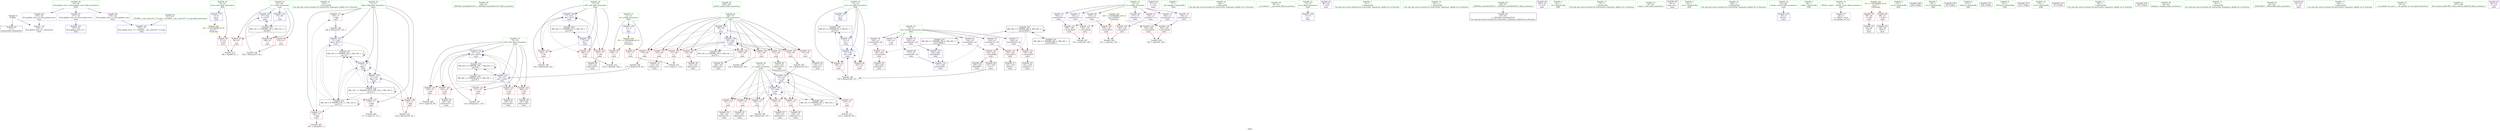 digraph "SVFG" {
	label="SVFG";

	Node0x5617baf47310 [shape=record,color=grey,label="{NodeID: 0\nNullPtr}"];
	Node0x5617baf47310 -> Node0x5617baf62a70[style=solid];
	Node0x5617baf47310 -> Node0x5617baf69d30[style=solid];
	Node0x5617baf62ee0 [shape=record,color=red,label="{NodeID: 97\n96\<--67\n\<--t\nmain\n}"];
	Node0x5617baf62ee0 -> Node0x5617baf6eec0[style=solid];
	Node0x5617baf47540 [shape=record,color=green,label="{NodeID: 14\n105\<--1\n\<--dummyObj\nCan only get source location for instruction, argument, global var or function.}"];
	Node0x5617baf66710 [shape=record,color=grey,label="{NodeID: 194\n254 = Binary(253, 94, )\n}"];
	Node0x5617baf66710 -> Node0x5617baf6ac00[style=solid];
	Node0x5617baf63a40 [shape=record,color=red,label="{NodeID: 111\n197\<--71\n\<--flag\nmain\n}"];
	Node0x5617baf63a40 -> Node0x5617baf66a10[style=solid];
	Node0x5617baf471b0 [shape=record,color=green,label="{NodeID: 28\n44\<--45\n_ZNSt8ios_base4InitC1Ev\<--_ZNSt8ios_base4InitC1Ev_field_insensitive\n}"];
	Node0x5617baf6ea40 [shape=record,color=grey,label="{NodeID: 208\n179 = cmp(178, 94, )\n}"];
	Node0x5617baf68d70 [shape=record,color=red,label="{NodeID: 125\n232\<--77\n\<--i63\nmain\n}"];
	Node0x5617baf68d70 -> Node0x5617baf64b30[style=solid];
	Node0x5617baf62870 [shape=record,color=green,label="{NodeID: 42\n250\<--251\nprintf\<--printf_field_insensitive\n}"];
	Node0x5617baf69930 [shape=record,color=blue,label="{NodeID: 139\n15\<--9\nres\<--\nGlob }"];
	Node0x5617baf69930 -> Node0x5617baf7bc70[style=dashed];
	Node0x5617baf644b0 [shape=record,color=black,label="{NodeID: 56\n154\<--153\nidxprom23\<--\nmain\n}"];
	Node0x5617baf7c670 [shape=record,color=black,label="{NodeID: 236\nMR_14V_2 = PHI(MR_14V_4, MR_14V_1, )\npts\{70 \}\n}"];
	Node0x5617baf7c670 -> Node0x5617baf69fd0[style=dashed];
	Node0x5617baf6a580 [shape=record,color=blue,label="{NodeID: 153\n202\<--204\narrayidx49\<--\nmain\n}"];
	Node0x5617baf6a580 -> Node0x5617baf6a720[style=dashed];
	Node0x5617baf6a580 -> Node0x5617baf76270[style=dashed];
	Node0x5617baf65010 [shape=record,color=purple,label="{NodeID: 70\n139\<--13\narrayidx17\<--a\nmain\n}"];
	Node0x5617baf65010 -> Node0x5617baf690b0[style=solid];
	Node0x5617baf65b70 [shape=record,color=purple,label="{NodeID: 84\n87\<--27\n\<--.str.2\nmain\n}"];
	Node0x5617baf44e40 [shape=record,color=green,label="{NodeID: 1\n7\<--1\n__dso_handle\<--dummyObj\nGlob }"];
	Node0x5617baf62fb0 [shape=record,color=red,label="{NodeID: 98\n246\<--67\n\<--t\nmain\n}"];
	Node0x5617baf47610 [shape=record,color=green,label="{NodeID: 15\n106\<--1\n\<--dummyObj\nCan only get source location for instruction, argument, global var or function.}"];
	Node0x5617baf66890 [shape=record,color=grey,label="{NodeID: 195\n243 = Binary(242, 94, )\n}"];
	Node0x5617baf66890 -> Node0x5617baf6ab30[style=solid];
	Node0x5617baf63b10 [shape=record,color=red,label="{NodeID: 112\n206\<--71\n\<--flag\nmain\n}"];
	Node0x5617baf63b10 -> Node0x5617baf6e5c0[style=solid];
	Node0x5617baf61d30 [shape=record,color=green,label="{NodeID: 29\n50\<--51\n__cxa_atexit\<--__cxa_atexit_field_insensitive\n}"];
	Node0x5617baf6ebc0 [shape=record,color=grey,label="{NodeID: 209\n141 = cmp(136, 140, )\n}"];
	Node0x5617baf68e40 [shape=record,color=red,label="{NodeID: 126\n242\<--77\n\<--i63\nmain\n}"];
	Node0x5617baf68e40 -> Node0x5617baf66890[style=solid];
	Node0x5617baf62970 [shape=record,color=green,label="{NodeID: 43\n37\<--273\n_GLOBAL__sub_I_Jarvis57_2_0.cpp\<--_GLOBAL__sub_I_Jarvis57_2_0.cpp_field_insensitive\n}"];
	Node0x5617baf62970 -> Node0x5617baf69c30[style=solid];
	Node0x5617baf69a30 [shape=record,color=blue,label="{NodeID: 140\n17\<--9\nk\<--\nGlob }"];
	Node0x5617baf64580 [shape=record,color=black,label="{NodeID: 57\n158\<--157\nidxprom25\<--\nmain\n}"];
	Node0x5617baf7cb70 [shape=record,color=black,label="{NodeID: 237\nMR_16V_2 = PHI(MR_16V_3, MR_16V_1, )\npts\{72 \}\n}"];
	Node0x5617baf7cb70 -> Node0x5617baf6a0a0[style=dashed];
	Node0x5617baf7cb70 -> Node0x5617baf7cb70[style=dashed];
	Node0x5617baf6a650 [shape=record,color=blue,label="{NodeID: 154\n75\<--212\nj32\<--dec55\nmain\n}"];
	Node0x5617baf6a650 -> Node0x5617baf68890[style=dashed];
	Node0x5617baf6a650 -> Node0x5617baf68960[style=dashed];
	Node0x5617baf6a650 -> Node0x5617baf68a30[style=dashed];
	Node0x5617baf6a650 -> Node0x5617baf68b00[style=dashed];
	Node0x5617baf6a650 -> Node0x5617baf68bd0[style=dashed];
	Node0x5617baf6a650 -> Node0x5617baf6a650[style=dashed];
	Node0x5617baf6a650 -> Node0x5617baf77670[style=dashed];
	Node0x5617baf650e0 [shape=record,color=purple,label="{NodeID: 71\n155\<--13\narrayidx24\<--a\nmain\n}"];
	Node0x5617baf650e0 -> Node0x5617baf69250[style=solid];
	Node0x5617baf65c40 [shape=record,color=purple,label="{NodeID: 85\n88\<--29\n\<--.str.3\nmain\n}"];
	Node0x5617baf46080 [shape=record,color=green,label="{NodeID: 2\n9\<--1\n\<--dummyObj\nCan only get source location for instruction, argument, global var or function.}"];
	Node0x5617baf63080 [shape=record,color=red,label="{NodeID: 99\n253\<--67\n\<--t\nmain\n}"];
	Node0x5617baf63080 -> Node0x5617baf66710[style=solid];
	Node0x5617baf476e0 [shape=record,color=green,label="{NodeID: 16\n167\<--1\n\<--dummyObj\nCan only get source location for instruction, argument, global var or function.}"];
	Node0x5617baf66a10 [shape=record,color=grey,label="{NodeID: 196\n198 = Binary(197, 167, )\n}"];
	Node0x5617baf66a10 -> Node0x5617baf6a4b0[style=solid];
	Node0x5617baf63be0 [shape=record,color=red,label="{NodeID: 113\n124\<--73\n\<--j\nmain\n}"];
	Node0x5617baf63be0 -> Node0x5617baf6f1c0[style=solid];
	Node0x5617baf61dc0 [shape=record,color=green,label="{NodeID: 30\n49\<--55\n_ZNSt8ios_base4InitD1Ev\<--_ZNSt8ios_base4InitD1Ev_field_insensitive\n}"];
	Node0x5617baf61dc0 -> Node0x5617baf62c40[style=solid];
	Node0x5617baf6ed40 [shape=record,color=grey,label="{NodeID: 210\n230 = cmp(228, 229, )\n}"];
	Node0x5617baf68f10 [shape=record,color=red,label="{NodeID: 127\n130\<--129\n\<--arrayidx13\nmain\n}"];
	Node0x5617baf68f10 -> Node0x5617baf640a0[style=solid];
	Node0x5617baf62a70 [shape=record,color=black,label="{NodeID: 44\n2\<--3\ndummyVal\<--dummyVal\n}"];
	Node0x5617baf69b30 [shape=record,color=blue,label="{NodeID: 141\n277\<--36\nllvm.global_ctors_0\<--\nGlob }"];
	Node0x5617baf64650 [shape=record,color=black,label="{NodeID: 58\n182\<--181\nidxprom37\<--\nmain\n}"];
	Node0x5617baf7d070 [shape=record,color=black,label="{NodeID: 238\nMR_18V_2 = PHI(MR_18V_3, MR_18V_1, )\npts\{74 \}\n}"];
	Node0x5617baf7d070 -> Node0x5617baf6a170[style=dashed];
	Node0x5617baf7d070 -> Node0x5617baf7d070[style=dashed];
	Node0x5617baf6a720 [shape=record,color=blue,label="{NodeID: 155\n217\<--204\narrayidx58\<--\nmain\n}"];
	Node0x5617baf6a720 -> Node0x5617baf77b70[style=dashed];
	Node0x5617baf651b0 [shape=record,color=purple,label="{NodeID: 72\n159\<--13\narrayidx26\<--a\nmain\n}"];
	Node0x5617baf651b0 -> Node0x5617baf69320[style=solid];
	Node0x5617baf65d10 [shape=record,color=purple,label="{NodeID: 86\n248\<--33\n\<--.str.4\nmain\n}"];
	Node0x5617baf46180 [shape=record,color=green,label="{NodeID: 3\n22\<--1\n.str\<--dummyObj\nGlob }"];
	Node0x5617baf63150 [shape=record,color=red,label="{NodeID: 100\n111\<--69\n\<--i\nmain\n}"];
	Node0x5617baf63150 -> Node0x5617baf6f040[style=solid];
	Node0x5617baf468c0 [shape=record,color=green,label="{NodeID: 17\n172\<--1\n\<--dummyObj\nCan only get source location for instruction, argument, global var or function.}"];
	Node0x5617baf66b90 [shape=record,color=grey,label="{NodeID: 197\n212 = Binary(211, 167, )\n}"];
	Node0x5617baf66b90 -> Node0x5617baf6a650[style=solid];
	Node0x5617baf63cb0 [shape=record,color=red,label="{NodeID: 114\n127\<--73\n\<--j\nmain\n}"];
	Node0x5617baf63cb0 -> Node0x5617baf63fd0[style=solid];
	Node0x5617baf61ec0 [shape=record,color=green,label="{NodeID: 31\n62\<--63\nmain\<--main_field_insensitive\n}"];
	Node0x5617baf6eec0 [shape=record,color=grey,label="{NodeID: 211\n98 = cmp(96, 97, )\n}"];
	Node0x5617baf68fe0 [shape=record,color=red,label="{NodeID: 128\n136\<--135\n\<--arrayidx15\nmain\n}"];
	Node0x5617baf68fe0 -> Node0x5617baf6ebc0[style=solid];
	Node0x5617baf62b70 [shape=record,color=black,label="{NodeID: 45\n64\<--9\nmain_ret\<--\nmain\n}"];
	Node0x5617baf69c30 [shape=record,color=blue,label="{NodeID: 142\n278\<--37\nllvm.global_ctors_1\<--_GLOBAL__sub_I_Jarvis57_2_0.cpp\nGlob }"];
	Node0x5617baf64720 [shape=record,color=black,label="{NodeID: 59\n185\<--184\ntobool39\<--\nmain\n}"];
	Node0x5617baf7d570 [shape=record,color=black,label="{NodeID: 239\nMR_20V_2 = PHI(MR_20V_3, MR_20V_1, )\npts\{76 \}\n}"];
	Node0x5617baf7d570 -> Node0x5617baf77670[style=dashed];
	Node0x5617baf6a7f0 [shape=record,color=blue,label="{NodeID: 156\n69\<--222\ni\<--inc61\nmain\n}"];
	Node0x5617baf6a7f0 -> Node0x5617baf63150[style=dashed];
	Node0x5617baf6a7f0 -> Node0x5617baf63220[style=dashed];
	Node0x5617baf6a7f0 -> Node0x5617baf632f0[style=dashed];
	Node0x5617baf6a7f0 -> Node0x5617baf633c0[style=dashed];
	Node0x5617baf6a7f0 -> Node0x5617baf63490[style=dashed];
	Node0x5617baf6a7f0 -> Node0x5617baf63560[style=dashed];
	Node0x5617baf6a7f0 -> Node0x5617baf63630[style=dashed];
	Node0x5617baf6a7f0 -> Node0x5617baf63700[style=dashed];
	Node0x5617baf6a7f0 -> Node0x5617baf637d0[style=dashed];
	Node0x5617baf6a7f0 -> Node0x5617baf6a7f0[style=dashed];
	Node0x5617baf6a7f0 -> Node0x5617baf7c670[style=dashed];
	Node0x5617baf65280 [shape=record,color=purple,label="{NodeID: 73\n189\<--13\narrayidx42\<--a\nmain\n}"];
	Node0x5617baf65280 -> Node0x5617baf694c0[style=solid];
	Node0x5617baf65de0 [shape=record,color=purple,label="{NodeID: 87\n277\<--35\nllvm.global_ctors_0\<--llvm.global_ctors\nGlob }"];
	Node0x5617baf65de0 -> Node0x5617baf69b30[style=solid];
	Node0x5617baf47fc0 [shape=record,color=green,label="{NodeID: 4\n24\<--1\n.str.1\<--dummyObj\nGlob }"];
	Node0x5617baf63220 [shape=record,color=red,label="{NodeID: 101\n115\<--69\n\<--i\nmain\n}"];
	Node0x5617baf63220 -> Node0x5617baf63f00[style=solid];
	Node0x5617baf46990 [shape=record,color=green,label="{NodeID: 18\n204\<--1\n\<--dummyObj\nCan only get source location for instruction, argument, global var or function.}"];
	Node0x5617baf66d10 [shape=record,color=grey,label="{NodeID: 198\n239 = Binary(238, 237, )\n}"];
	Node0x5617baf66d10 -> Node0x5617baf6aa60[style=solid];
	Node0x5617baf63d80 [shape=record,color=red,label="{NodeID: 115\n137\<--73\n\<--j\nmain\n}"];
	Node0x5617baf63d80 -> Node0x5617baf64240[style=solid];
	Node0x5617baf61fc0 [shape=record,color=green,label="{NodeID: 32\n65\<--66\nretval\<--retval_field_insensitive\nmain\n}"];
	Node0x5617baf61fc0 -> Node0x5617baf69e30[style=solid];
	Node0x5617baf6f040 [shape=record,color=grey,label="{NodeID: 212\n113 = cmp(111, 112, )\n}"];
	Node0x5617baf690b0 [shape=record,color=red,label="{NodeID: 129\n140\<--139\n\<--arrayidx17\nmain\n}"];
	Node0x5617baf690b0 -> Node0x5617baf6ebc0[style=solid];
	Node0x5617baf62c40 [shape=record,color=black,label="{NodeID: 46\n48\<--49\n\<--_ZNSt8ios_base4InitD1Ev\nCan only get source location for instruction, argument, global var or function.}"];
	Node0x5617baf69d30 [shape=record,color=blue, style = dotted,label="{NodeID: 143\n279\<--3\nllvm.global_ctors_2\<--dummyVal\nGlob }"];
	Node0x5617baf647f0 [shape=record,color=black,label="{NodeID: 60\n188\<--187\nidxprom41\<--\nmain\n}"];
	Node0x5617baf7da70 [shape=record,color=black,label="{NodeID: 240\nMR_22V_2 = PHI(MR_22V_4, MR_22V_1, )\npts\{78 \}\n}"];
	Node0x5617baf7da70 -> Node0x5617baf6a990[style=dashed];
	Node0x5617baf6a8c0 [shape=record,color=blue,label="{NodeID: 157\n15\<--9\nres\<--\nmain\n}"];
	Node0x5617baf6a8c0 -> Node0x5617baf66350[style=dashed];
	Node0x5617baf6a8c0 -> Node0x5617baf66420[style=dashed];
	Node0x5617baf6a8c0 -> Node0x5617baf6aa60[style=dashed];
	Node0x5617baf6a8c0 -> Node0x5617baf7bc70[style=dashed];
	Node0x5617baf65350 [shape=record,color=purple,label="{NodeID: 74\n193\<--13\narrayidx44\<--a\nmain\n}"];
	Node0x5617baf65350 -> Node0x5617baf69590[style=solid];
	Node0x5617baf80560 [shape=record,color=yellow,style=double,label="{NodeID: 254\n24V_1 = ENCHI(MR_24V_0)\npts\{140000 \}\nFun[main]}"];
	Node0x5617baf80560 -> Node0x5617baf68fe0[style=dashed];
	Node0x5617baf80560 -> Node0x5617baf690b0[style=dashed];
	Node0x5617baf80560 -> Node0x5617baf69250[style=dashed];
	Node0x5617baf80560 -> Node0x5617baf69320[style=dashed];
	Node0x5617baf80560 -> Node0x5617baf694c0[style=dashed];
	Node0x5617baf80560 -> Node0x5617baf69590[style=dashed];
	Node0x5617baf65ee0 [shape=record,color=purple,label="{NodeID: 88\n278\<--35\nllvm.global_ctors_1\<--llvm.global_ctors\nGlob }"];
	Node0x5617baf65ee0 -> Node0x5617baf69c30[style=solid];
	Node0x5617baf48050 [shape=record,color=green,label="{NodeID: 5\n26\<--1\nstdin\<--dummyObj\nGlob }"];
	Node0x5617baf632f0 [shape=record,color=red,label="{NodeID: 102\n120\<--69\n\<--i\nmain\n}"];
	Node0x5617baf632f0 -> Node0x5617baf67490[style=solid];
	Node0x5617baf46a60 [shape=record,color=green,label="{NodeID: 19\n4\<--6\n_ZStL8__ioinit\<--_ZStL8__ioinit_field_insensitive\nGlob }"];
	Node0x5617baf46a60 -> Node0x5617baf64da0[style=solid];
	Node0x5617baf66e90 [shape=record,color=grey,label="{NodeID: 199\n166 = Binary(165, 167, )\n}"];
	Node0x5617baf66e90 -> Node0x5617baf6a310[style=solid];
	Node0x5617baf68620 [shape=record,color=red,label="{NodeID: 116\n147\<--73\n\<--j\nmain\n}"];
	Node0x5617baf68620 -> Node0x5617baf64310[style=solid];
	Node0x5617baf62090 [shape=record,color=green,label="{NodeID: 33\n67\<--68\nt\<--t_field_insensitive\nmain\n}"];
	Node0x5617baf62090 -> Node0x5617baf62ee0[style=solid];
	Node0x5617baf62090 -> Node0x5617baf62fb0[style=solid];
	Node0x5617baf62090 -> Node0x5617baf63080[style=solid];
	Node0x5617baf62090 -> Node0x5617baf69f00[style=solid];
	Node0x5617baf62090 -> Node0x5617baf6ac00[style=solid];
	Node0x5617baf6f1c0 [shape=record,color=grey,label="{NodeID: 213\n125 = cmp(124, 94, )\n}"];
	Node0x5617baf69180 [shape=record,color=red,label="{NodeID: 130\n150\<--149\n\<--arrayidx20\nmain\n}"];
	Node0x5617baf69180 -> Node0x5617baf643e0[style=solid];
	Node0x5617baf62d40 [shape=record,color=black,label="{NodeID: 47\n83\<--80\ncall\<--\nmain\n}"];
	Node0x5617baf69e30 [shape=record,color=blue,label="{NodeID: 144\n65\<--9\nretval\<--\nmain\n}"];
	Node0x5617baf648c0 [shape=record,color=black,label="{NodeID: 61\n192\<--191\nidxprom43\<--\nmain\n}"];
	Node0x5617baf7df70 [shape=record,color=black,label="{NodeID: 241\nMR_26V_2 = PHI(MR_26V_3, MR_26V_1, )\npts\{210000 \}\n}"];
	Node0x5617baf7df70 -> Node0x5617baf77b70[style=dashed];
	Node0x5617baf6a990 [shape=record,color=blue,label="{NodeID: 158\n77\<--94\ni63\<--\nmain\n}"];
	Node0x5617baf6a990 -> Node0x5617baf68ca0[style=dashed];
	Node0x5617baf6a990 -> Node0x5617baf68d70[style=dashed];
	Node0x5617baf6a990 -> Node0x5617baf68e40[style=dashed];
	Node0x5617baf6a990 -> Node0x5617baf6ab30[style=dashed];
	Node0x5617baf6a990 -> Node0x5617baf7da70[style=dashed];
	Node0x5617baf65420 [shape=record,color=purple,label="{NodeID: 75\n102\<--19\n\<--ok\nmain\n}"];
	Node0x5617baf65fe0 [shape=record,color=purple,label="{NodeID: 89\n279\<--35\nllvm.global_ctors_2\<--llvm.global_ctors\nGlob }"];
	Node0x5617baf65fe0 -> Node0x5617baf69d30[style=solid];
	Node0x5617baf480e0 [shape=record,color=green,label="{NodeID: 6\n27\<--1\n.str.2\<--dummyObj\nGlob }"];
	Node0x5617baf8bac0 [shape=record,color=black,label="{NodeID: 269\n249 = PHI()\n}"];
	Node0x5617baf633c0 [shape=record,color=red,label="{NodeID: 103\n133\<--69\n\<--i\nmain\n}"];
	Node0x5617baf633c0 -> Node0x5617baf64170[style=solid];
	Node0x5617baf46b30 [shape=record,color=green,label="{NodeID: 20\n8\<--10\ntest\<--test_field_insensitive\nGlob }"];
	Node0x5617baf46b30 -> Node0x5617baf660e0[style=solid];
	Node0x5617baf46b30 -> Node0x5617baf69730[style=solid];
	Node0x5617baf67010 [shape=record,color=grey,label="{NodeID: 200\n175 = Binary(174, 94, )\n}"];
	Node0x5617baf67010 -> Node0x5617baf6a3e0[style=solid];
	Node0x5617baf686f0 [shape=record,color=red,label="{NodeID: 117\n157\<--73\n\<--j\nmain\n}"];
	Node0x5617baf686f0 -> Node0x5617baf64580[style=solid];
	Node0x5617baf62160 [shape=record,color=green,label="{NodeID: 34\n69\<--70\ni\<--i_field_insensitive\nmain\n}"];
	Node0x5617baf62160 -> Node0x5617baf63150[style=solid];
	Node0x5617baf62160 -> Node0x5617baf63220[style=solid];
	Node0x5617baf62160 -> Node0x5617baf632f0[style=solid];
	Node0x5617baf62160 -> Node0x5617baf633c0[style=solid];
	Node0x5617baf62160 -> Node0x5617baf63490[style=solid];
	Node0x5617baf62160 -> Node0x5617baf63560[style=solid];
	Node0x5617baf62160 -> Node0x5617baf63630[style=solid];
	Node0x5617baf62160 -> Node0x5617baf63700[style=solid];
	Node0x5617baf62160 -> Node0x5617baf637d0[style=solid];
	Node0x5617baf62160 -> Node0x5617baf69fd0[style=solid];
	Node0x5617baf62160 -> Node0x5617baf6a7f0[style=solid];
	Node0x5617baf75870 [shape=record,color=black,label="{NodeID: 214\nMR_16V_9 = PHI(MR_16V_11, MR_16V_8, )\npts\{72 \}\n}"];
	Node0x5617baf75870 -> Node0x5617baf63a40[style=dashed];
	Node0x5617baf75870 -> Node0x5617baf63b10[style=dashed];
	Node0x5617baf75870 -> Node0x5617baf6a0a0[style=dashed];
	Node0x5617baf75870 -> Node0x5617baf6a4b0[style=dashed];
	Node0x5617baf75870 -> Node0x5617baf75870[style=dashed];
	Node0x5617baf75870 -> Node0x5617baf7cb70[style=dashed];
	Node0x5617baf69250 [shape=record,color=red,label="{NodeID: 131\n156\<--155\n\<--arrayidx24\nmain\n}"];
	Node0x5617baf69250 -> Node0x5617baf6e8c0[style=solid];
	Node0x5617baf63e30 [shape=record,color=black,label="{NodeID: 48\n89\<--86\ncall1\<--\nmain\n}"];
	Node0x5617baf79e70 [shape=record,color=black,label="{NodeID: 228\nMR_16V_7 = PHI(MR_16V_6, MR_16V_5, MR_16V_5, )\npts\{72 \}\n}"];
	Node0x5617baf79e70 -> Node0x5617baf638a0[style=dashed];
	Node0x5617baf79e70 -> Node0x5617baf63970[style=dashed];
	Node0x5617baf79e70 -> Node0x5617baf6a0a0[style=dashed];
	Node0x5617baf79e70 -> Node0x5617baf6a240[style=dashed];
	Node0x5617baf79e70 -> Node0x5617baf75870[style=dashed];
	Node0x5617baf79e70 -> Node0x5617baf79e70[style=dashed];
	Node0x5617baf79e70 -> Node0x5617baf7cb70[style=dashed];
	Node0x5617baf69f00 [shape=record,color=blue,label="{NodeID: 145\n67\<--94\nt\<--\nmain\n}"];
	Node0x5617baf69f00 -> Node0x5617baf7c170[style=dashed];
	Node0x5617baf64990 [shape=record,color=black,label="{NodeID: 62\n201\<--200\nidxprom48\<--\nmain\n}"];
	Node0x5617baf6aa60 [shape=record,color=blue,label="{NodeID: 159\n15\<--239\nres\<--add\nmain\n}"];
	Node0x5617baf6aa60 -> Node0x5617baf66350[style=dashed];
	Node0x5617baf6aa60 -> Node0x5617baf66420[style=dashed];
	Node0x5617baf6aa60 -> Node0x5617baf6aa60[style=dashed];
	Node0x5617baf6aa60 -> Node0x5617baf7bc70[style=dashed];
	Node0x5617baf654f0 [shape=record,color=purple,label="{NodeID: 76\n129\<--19\narrayidx13\<--ok\nmain\n}"];
	Node0x5617baf654f0 -> Node0x5617baf68f10[style=solid];
	Node0x5617baf660e0 [shape=record,color=red,label="{NodeID: 90\n97\<--8\n\<--test\nmain\n}"];
	Node0x5617baf660e0 -> Node0x5617baf6eec0[style=solid];
	Node0x5617baf47790 [shape=record,color=green,label="{NodeID: 7\n29\<--1\n.str.3\<--dummyObj\nGlob }"];
	Node0x5617baf8c520 [shape=record,color=black,label="{NodeID: 270\n90 = PHI()\n}"];
	Node0x5617baf63490 [shape=record,color=red,label="{NodeID: 104\n153\<--69\n\<--i\nmain\n}"];
	Node0x5617baf63490 -> Node0x5617baf644b0[style=solid];
	Node0x5617baf46c00 [shape=record,color=green,label="{NodeID: 21\n11\<--12\nn\<--n_field_insensitive\nGlob }"];
	Node0x5617baf46c00 -> Node0x5617baf661b0[style=solid];
	Node0x5617baf46c00 -> Node0x5617baf66280[style=solid];
	Node0x5617baf46c00 -> Node0x5617baf69830[style=solid];
	Node0x5617baf67190 [shape=record,color=grey,label="{NodeID: 201\n144 = Binary(143, 94, )\n}"];
	Node0x5617baf67190 -> Node0x5617baf6a240[style=solid];
	Node0x5617baf687c0 [shape=record,color=red,label="{NodeID: 118\n165\<--73\n\<--j\nmain\n}"];
	Node0x5617baf687c0 -> Node0x5617baf66e90[style=solid];
	Node0x5617baf62230 [shape=record,color=green,label="{NodeID: 35\n71\<--72\nflag\<--flag_field_insensitive\nmain\n}"];
	Node0x5617baf62230 -> Node0x5617baf638a0[style=solid];
	Node0x5617baf62230 -> Node0x5617baf63970[style=solid];
	Node0x5617baf62230 -> Node0x5617baf63a40[style=solid];
	Node0x5617baf62230 -> Node0x5617baf63b10[style=solid];
	Node0x5617baf62230 -> Node0x5617baf6a0a0[style=solid];
	Node0x5617baf62230 -> Node0x5617baf6a240[style=solid];
	Node0x5617baf62230 -> Node0x5617baf6a4b0[style=solid];
	Node0x5617baf69320 [shape=record,color=red,label="{NodeID: 132\n160\<--159\n\<--arrayidx26\nmain\n}"];
	Node0x5617baf69320 -> Node0x5617baf6e8c0[style=solid];
	Node0x5617baf63f00 [shape=record,color=black,label="{NodeID: 49\n116\<--115\nidxprom\<--\nmain\n}"];
	Node0x5617baf69fd0 [shape=record,color=blue,label="{NodeID: 146\n69\<--94\ni\<--\nmain\n}"];
	Node0x5617baf69fd0 -> Node0x5617baf63150[style=dashed];
	Node0x5617baf69fd0 -> Node0x5617baf63220[style=dashed];
	Node0x5617baf69fd0 -> Node0x5617baf632f0[style=dashed];
	Node0x5617baf69fd0 -> Node0x5617baf633c0[style=dashed];
	Node0x5617baf69fd0 -> Node0x5617baf63490[style=dashed];
	Node0x5617baf69fd0 -> Node0x5617baf63560[style=dashed];
	Node0x5617baf69fd0 -> Node0x5617baf63630[style=dashed];
	Node0x5617baf69fd0 -> Node0x5617baf63700[style=dashed];
	Node0x5617baf69fd0 -> Node0x5617baf637d0[style=dashed];
	Node0x5617baf69fd0 -> Node0x5617baf6a7f0[style=dashed];
	Node0x5617baf69fd0 -> Node0x5617baf7c670[style=dashed];
	Node0x5617baf64a60 [shape=record,color=black,label="{NodeID: 63\n216\<--215\nidxprom57\<--\nmain\n}"];
	Node0x5617baf7e970 [shape=record,color=yellow,style=double,label="{NodeID: 243\n2V_1 = ENCHI(MR_2V_0)\npts\{1 \}\nFun[main]}"];
	Node0x5617baf7e970 -> Node0x5617baf664f0[style=dashed];
	Node0x5617baf7e970 -> Node0x5617baf62e10[style=dashed];
	Node0x5617baf6ab30 [shape=record,color=blue,label="{NodeID: 160\n77\<--243\ni63\<--inc71\nmain\n}"];
	Node0x5617baf6ab30 -> Node0x5617baf68ca0[style=dashed];
	Node0x5617baf6ab30 -> Node0x5617baf68d70[style=dashed];
	Node0x5617baf6ab30 -> Node0x5617baf68e40[style=dashed];
	Node0x5617baf6ab30 -> Node0x5617baf6ab30[style=dashed];
	Node0x5617baf6ab30 -> Node0x5617baf7da70[style=dashed];
	Node0x5617baf655c0 [shape=record,color=purple,label="{NodeID: 77\n149\<--19\narrayidx20\<--ok\nmain\n}"];
	Node0x5617baf655c0 -> Node0x5617baf69180[style=solid];
	Node0x5617baf661b0 [shape=record,color=red,label="{NodeID: 91\n112\<--11\n\<--n\nmain\n}"];
	Node0x5617baf661b0 -> Node0x5617baf6f040[style=solid];
	Node0x5617baf47820 [shape=record,color=green,label="{NodeID: 8\n31\<--1\nstdout\<--dummyObj\nGlob }"];
	Node0x5617baf8c620 [shape=record,color=black,label="{NodeID: 271\n100 = PHI()\n}"];
	Node0x5617baf63560 [shape=record,color=red,label="{NodeID: 105\n174\<--69\n\<--i\nmain\n}"];
	Node0x5617baf63560 -> Node0x5617baf67010[style=solid];
	Node0x5617baf46cd0 [shape=record,color=green,label="{NodeID: 22\n13\<--14\na\<--a_field_insensitive\nGlob }"];
	Node0x5617baf46cd0 -> Node0x5617baf64e70[style=solid];
	Node0x5617baf46cd0 -> Node0x5617baf64f40[style=solid];
	Node0x5617baf46cd0 -> Node0x5617baf65010[style=solid];
	Node0x5617baf46cd0 -> Node0x5617baf650e0[style=solid];
	Node0x5617baf46cd0 -> Node0x5617baf651b0[style=solid];
	Node0x5617baf46cd0 -> Node0x5617baf65280[style=solid];
	Node0x5617baf46cd0 -> Node0x5617baf65350[style=solid];
	Node0x5617baf67310 [shape=record,color=grey,label="{NodeID: 202\n222 = Binary(221, 94, )\n}"];
	Node0x5617baf67310 -> Node0x5617baf6a7f0[style=solid];
	Node0x5617baf68890 [shape=record,color=red,label="{NodeID: 119\n178\<--75\n\<--j32\nmain\n}"];
	Node0x5617baf68890 -> Node0x5617baf6ea40[style=solid];
	Node0x5617baf62300 [shape=record,color=green,label="{NodeID: 36\n73\<--74\nj\<--j_field_insensitive\nmain\n}"];
	Node0x5617baf62300 -> Node0x5617baf63be0[style=solid];
	Node0x5617baf62300 -> Node0x5617baf63cb0[style=solid];
	Node0x5617baf62300 -> Node0x5617baf63d80[style=solid];
	Node0x5617baf62300 -> Node0x5617baf68620[style=solid];
	Node0x5617baf62300 -> Node0x5617baf686f0[style=solid];
	Node0x5617baf62300 -> Node0x5617baf687c0[style=solid];
	Node0x5617baf62300 -> Node0x5617baf6a170[style=solid];
	Node0x5617baf62300 -> Node0x5617baf6a310[style=solid];
	Node0x5617baf76270 [shape=record,color=black,label="{NodeID: 216\nMR_26V_4 = PHI(MR_26V_6, MR_26V_3, )\npts\{210000 \}\n}"];
	Node0x5617baf76270 -> Node0x5617baf693f0[style=dashed];
	Node0x5617baf76270 -> Node0x5617baf6a580[style=dashed];
	Node0x5617baf76270 -> Node0x5617baf6a720[style=dashed];
	Node0x5617baf76270 -> Node0x5617baf76270[style=dashed];
	Node0x5617baf693f0 [shape=record,color=red,label="{NodeID: 133\n184\<--183\n\<--arrayidx38\nmain\n}"];
	Node0x5617baf693f0 -> Node0x5617baf64720[style=solid];
	Node0x5617baf63fd0 [shape=record,color=black,label="{NodeID: 50\n128\<--127\nidxprom12\<--\nmain\n}"];
	Node0x5617baf6a0a0 [shape=record,color=blue,label="{NodeID: 147\n71\<--9\nflag\<--\nmain\n}"];
	Node0x5617baf6a0a0 -> Node0x5617baf638a0[style=dashed];
	Node0x5617baf6a0a0 -> Node0x5617baf63970[style=dashed];
	Node0x5617baf6a0a0 -> Node0x5617baf6a0a0[style=dashed];
	Node0x5617baf6a0a0 -> Node0x5617baf6a240[style=dashed];
	Node0x5617baf6a0a0 -> Node0x5617baf75870[style=dashed];
	Node0x5617baf6a0a0 -> Node0x5617baf79e70[style=dashed];
	Node0x5617baf6a0a0 -> Node0x5617baf7cb70[style=dashed];
	Node0x5617baf64b30 [shape=record,color=black,label="{NodeID: 64\n233\<--232\nidxprom67\<--\nmain\n}"];
	Node0x5617baf7fca0 [shape=record,color=yellow,style=double,label="{NodeID: 244\n4V_1 = ENCHI(MR_4V_0)\npts\{10 \}\nFun[main]}"];
	Node0x5617baf7fca0 -> Node0x5617baf660e0[style=dashed];
	Node0x5617baf6ac00 [shape=record,color=blue,label="{NodeID: 161\n67\<--254\nt\<--inc75\nmain\n}"];
	Node0x5617baf6ac00 -> Node0x5617baf7c170[style=dashed];
	Node0x5617baf65690 [shape=record,color=purple,label="{NodeID: 78\n183\<--19\narrayidx38\<--ok\nmain\n}"];
	Node0x5617baf65690 -> Node0x5617baf693f0[style=solid];
	Node0x5617baf66280 [shape=record,color=red,label="{NodeID: 92\n229\<--11\n\<--n\nmain\n}"];
	Node0x5617baf66280 -> Node0x5617baf6ed40[style=solid];
	Node0x5617baf478b0 [shape=record,color=green,label="{NodeID: 9\n32\<--1\n_ZSt3cin\<--dummyObj\nGlob }"];
	Node0x5617baf8c780 [shape=record,color=black,label="{NodeID: 272\n101 = PHI()\n}"];
	Node0x5617baf63630 [shape=record,color=red,label="{NodeID: 106\n187\<--69\n\<--i\nmain\n}"];
	Node0x5617baf63630 -> Node0x5617baf647f0[style=solid];
	Node0x5617baf46da0 [shape=record,color=green,label="{NodeID: 23\n15\<--16\nres\<--res_field_insensitive\nGlob }"];
	Node0x5617baf46da0 -> Node0x5617baf66350[style=solid];
	Node0x5617baf46da0 -> Node0x5617baf66420[style=solid];
	Node0x5617baf46da0 -> Node0x5617baf69930[style=solid];
	Node0x5617baf46da0 -> Node0x5617baf6a8c0[style=solid];
	Node0x5617baf46da0 -> Node0x5617baf6aa60[style=solid];
	Node0x5617baf67490 [shape=record,color=grey,label="{NodeID: 203\n121 = Binary(120, 94, )\n}"];
	Node0x5617baf67490 -> Node0x5617baf6a170[style=solid];
	Node0x5617baf68960 [shape=record,color=red,label="{NodeID: 120\n181\<--75\n\<--j32\nmain\n}"];
	Node0x5617baf68960 -> Node0x5617baf64650[style=solid];
	Node0x5617baf623d0 [shape=record,color=green,label="{NodeID: 37\n75\<--76\nj32\<--j32_field_insensitive\nmain\n}"];
	Node0x5617baf623d0 -> Node0x5617baf68890[style=solid];
	Node0x5617baf623d0 -> Node0x5617baf68960[style=solid];
	Node0x5617baf623d0 -> Node0x5617baf68a30[style=solid];
	Node0x5617baf623d0 -> Node0x5617baf68b00[style=solid];
	Node0x5617baf623d0 -> Node0x5617baf68bd0[style=solid];
	Node0x5617baf623d0 -> Node0x5617baf6a3e0[style=solid];
	Node0x5617baf623d0 -> Node0x5617baf6a650[style=solid];
	Node0x5617baf694c0 [shape=record,color=red,label="{NodeID: 134\n190\<--189\n\<--arrayidx42\nmain\n}"];
	Node0x5617baf694c0 -> Node0x5617baf6e440[style=solid];
	Node0x5617baf640a0 [shape=record,color=black,label="{NodeID: 51\n131\<--130\ntobool\<--\nmain\n}"];
	Node0x5617baf6a170 [shape=record,color=blue,label="{NodeID: 148\n73\<--121\nj\<--sub\nmain\n}"];
	Node0x5617baf6a170 -> Node0x5617baf63be0[style=dashed];
	Node0x5617baf6a170 -> Node0x5617baf63cb0[style=dashed];
	Node0x5617baf6a170 -> Node0x5617baf63d80[style=dashed];
	Node0x5617baf6a170 -> Node0x5617baf68620[style=dashed];
	Node0x5617baf6a170 -> Node0x5617baf686f0[style=dashed];
	Node0x5617baf6a170 -> Node0x5617baf687c0[style=dashed];
	Node0x5617baf6a170 -> Node0x5617baf6a170[style=dashed];
	Node0x5617baf6a170 -> Node0x5617baf6a310[style=dashed];
	Node0x5617baf6a170 -> Node0x5617baf7d070[style=dashed];
	Node0x5617baf64c00 [shape=record,color=black,label="{NodeID: 65\n236\<--235\ntobool69\<--\nmain\n}"];
	Node0x5617baf7fd80 [shape=record,color=yellow,style=double,label="{NodeID: 245\n6V_1 = ENCHI(MR_6V_0)\npts\{12 \}\nFun[main]}"];
	Node0x5617baf7fd80 -> Node0x5617baf661b0[style=dashed];
	Node0x5617baf7fd80 -> Node0x5617baf66280[style=dashed];
	Node0x5617baf65760 [shape=record,color=purple,label="{NodeID: 79\n202\<--19\narrayidx49\<--ok\nmain\n}"];
	Node0x5617baf65760 -> Node0x5617baf6a580[style=solid];
	Node0x5617baf66350 [shape=record,color=red,label="{NodeID: 93\n238\<--15\n\<--res\nmain\n}"];
	Node0x5617baf66350 -> Node0x5617baf66d10[style=solid];
	Node0x5617baf47980 [shape=record,color=green,label="{NodeID: 10\n33\<--1\n.str.4\<--dummyObj\nGlob }"];
	Node0x5617baf8c850 [shape=record,color=black,label="{NodeID: 273\n47 = PHI()\n}"];
	Node0x5617baf63700 [shape=record,color=red,label="{NodeID: 107\n215\<--69\n\<--i\nmain\n}"];
	Node0x5617baf63700 -> Node0x5617baf64a60[style=solid];
	Node0x5617baf46e70 [shape=record,color=green,label="{NodeID: 24\n17\<--18\nk\<--k_field_insensitive\nGlob }"];
	Node0x5617baf46e70 -> Node0x5617baf69a30[style=solid];
	Node0x5617baf6e440 [shape=record,color=grey,label="{NodeID: 204\n195 = cmp(190, 194, )\n}"];
	Node0x5617baf68a30 [shape=record,color=red,label="{NodeID: 121\n191\<--75\n\<--j32\nmain\n}"];
	Node0x5617baf68a30 -> Node0x5617baf648c0[style=solid];
	Node0x5617baf624a0 [shape=record,color=green,label="{NodeID: 38\n77\<--78\ni63\<--i63_field_insensitive\nmain\n}"];
	Node0x5617baf624a0 -> Node0x5617baf68ca0[style=solid];
	Node0x5617baf624a0 -> Node0x5617baf68d70[style=solid];
	Node0x5617baf624a0 -> Node0x5617baf68e40[style=solid];
	Node0x5617baf624a0 -> Node0x5617baf6a990[style=solid];
	Node0x5617baf624a0 -> Node0x5617baf6ab30[style=solid];
	Node0x5617baf69590 [shape=record,color=red,label="{NodeID: 135\n194\<--193\n\<--arrayidx44\nmain\n}"];
	Node0x5617baf69590 -> Node0x5617baf6e440[style=solid];
	Node0x5617baf64170 [shape=record,color=black,label="{NodeID: 52\n134\<--133\nidxprom14\<--\nmain\n}"];
	Node0x5617baf6a240 [shape=record,color=blue,label="{NodeID: 149\n71\<--144\nflag\<--inc\nmain\n}"];
	Node0x5617baf6a240 -> Node0x5617baf79e70[style=dashed];
	Node0x5617baf64cd0 [shape=record,color=black,label="{NodeID: 66\n237\<--235\nconv\<--\nmain\n}"];
	Node0x5617baf64cd0 -> Node0x5617baf66d10[style=solid];
	Node0x5617baf65830 [shape=record,color=purple,label="{NodeID: 80\n217\<--19\narrayidx58\<--ok\nmain\n}"];
	Node0x5617baf65830 -> Node0x5617baf6a720[style=solid];
	Node0x5617baf66420 [shape=record,color=red,label="{NodeID: 94\n247\<--15\n\<--res\nmain\n}"];
	Node0x5617baf47a50 [shape=record,color=green,label="{NodeID: 11\n36\<--1\n\<--dummyObj\nCan only get source location for instruction, argument, global var or function.}"];
	Node0x5617baf8c920 [shape=record,color=black,label="{NodeID: 274\n118 = PHI()\n}"];
	Node0x5617baf637d0 [shape=record,color=red,label="{NodeID: 108\n221\<--69\n\<--i\nmain\n}"];
	Node0x5617baf637d0 -> Node0x5617baf67310[style=solid];
	Node0x5617baf46f40 [shape=record,color=green,label="{NodeID: 25\n19\<--21\nok\<--ok_field_insensitive\nGlob }"];
	Node0x5617baf46f40 -> Node0x5617baf65420[style=solid];
	Node0x5617baf46f40 -> Node0x5617baf654f0[style=solid];
	Node0x5617baf46f40 -> Node0x5617baf655c0[style=solid];
	Node0x5617baf46f40 -> Node0x5617baf65690[style=solid];
	Node0x5617baf46f40 -> Node0x5617baf65760[style=solid];
	Node0x5617baf46f40 -> Node0x5617baf65830[style=solid];
	Node0x5617baf46f40 -> Node0x5617baf65900[style=solid];
	Node0x5617baf6e5c0 [shape=record,color=grey,label="{NodeID: 205\n207 = cmp(206, 9, )\n}"];
	Node0x5617baf68b00 [shape=record,color=red,label="{NodeID: 122\n200\<--75\n\<--j32\nmain\n}"];
	Node0x5617baf68b00 -> Node0x5617baf64990[style=solid];
	Node0x5617baf62570 [shape=record,color=green,label="{NodeID: 39\n84\<--85\nfreopen\<--freopen_field_insensitive\n}"];
	Node0x5617baf69660 [shape=record,color=red,label="{NodeID: 136\n235\<--234\n\<--arrayidx68\nmain\n}"];
	Node0x5617baf69660 -> Node0x5617baf64c00[style=solid];
	Node0x5617baf69660 -> Node0x5617baf64cd0[style=solid];
	Node0x5617baf64240 [shape=record,color=black,label="{NodeID: 53\n138\<--137\nidxprom16\<--\nmain\n}"];
	Node0x5617baf6a310 [shape=record,color=blue,label="{NodeID: 150\n73\<--166\nj\<--dec\nmain\n}"];
	Node0x5617baf6a310 -> Node0x5617baf63be0[style=dashed];
	Node0x5617baf6a310 -> Node0x5617baf63cb0[style=dashed];
	Node0x5617baf6a310 -> Node0x5617baf63d80[style=dashed];
	Node0x5617baf6a310 -> Node0x5617baf68620[style=dashed];
	Node0x5617baf6a310 -> Node0x5617baf686f0[style=dashed];
	Node0x5617baf6a310 -> Node0x5617baf687c0[style=dashed];
	Node0x5617baf6a310 -> Node0x5617baf6a170[style=dashed];
	Node0x5617baf6a310 -> Node0x5617baf6a310[style=dashed];
	Node0x5617baf6a310 -> Node0x5617baf7d070[style=dashed];
	Node0x5617baf64da0 [shape=record,color=purple,label="{NodeID: 67\n46\<--4\n\<--_ZStL8__ioinit\n__cxx_global_var_init\n}"];
	Node0x5617baf65900 [shape=record,color=purple,label="{NodeID: 81\n234\<--19\narrayidx68\<--ok\nmain\n}"];
	Node0x5617baf65900 -> Node0x5617baf69660[style=solid];
	Node0x5617baf664f0 [shape=record,color=red,label="{NodeID: 95\n80\<--26\n\<--stdin\nmain\n}"];
	Node0x5617baf664f0 -> Node0x5617baf62d40[style=solid];
	Node0x5617baf473a0 [shape=record,color=green,label="{NodeID: 12\n94\<--1\n\<--dummyObj\nCan only get source location for instruction, argument, global var or function.}"];
	Node0x5617baf638a0 [shape=record,color=red,label="{NodeID: 109\n143\<--71\n\<--flag\nmain\n}"];
	Node0x5617baf638a0 -> Node0x5617baf67190[style=solid];
	Node0x5617baf47010 [shape=record,color=green,label="{NodeID: 26\n35\<--39\nllvm.global_ctors\<--llvm.global_ctors_field_insensitive\nGlob }"];
	Node0x5617baf47010 -> Node0x5617baf65de0[style=solid];
	Node0x5617baf47010 -> Node0x5617baf65ee0[style=solid];
	Node0x5617baf47010 -> Node0x5617baf65fe0[style=solid];
	Node0x5617baf6e740 [shape=record,color=grey,label="{NodeID: 206\n171 = cmp(170, 172, )\n}"];
	Node0x5617baf68bd0 [shape=record,color=red,label="{NodeID: 123\n211\<--75\n\<--j32\nmain\n}"];
	Node0x5617baf68bd0 -> Node0x5617baf66b90[style=solid];
	Node0x5617baf62670 [shape=record,color=green,label="{NodeID: 40\n91\<--92\n_ZNSirsERi\<--_ZNSirsERi_field_insensitive\n}"];
	Node0x5617baf77670 [shape=record,color=black,label="{NodeID: 220\nMR_20V_3 = PHI(MR_20V_7, MR_20V_2, )\npts\{76 \}\n}"];
	Node0x5617baf77670 -> Node0x5617baf6a3e0[style=dashed];
	Node0x5617baf77670 -> Node0x5617baf77670[style=dashed];
	Node0x5617baf77670 -> Node0x5617baf7d570[style=dashed];
	Node0x5617baf69730 [shape=record,color=blue,label="{NodeID: 137\n8\<--9\ntest\<--\nGlob }"];
	Node0x5617baf69730 -> Node0x5617baf7fca0[style=dashed];
	Node0x5617baf64310 [shape=record,color=black,label="{NodeID: 54\n148\<--147\nidxprom19\<--\nmain\n}"];
	Node0x5617baf7bc70 [shape=record,color=black,label="{NodeID: 234\nMR_8V_2 = PHI(MR_8V_4, MR_8V_1, )\npts\{16 \}\n}"];
	Node0x5617baf7bc70 -> Node0x5617baf6a8c0[style=dashed];
	Node0x5617baf6a3e0 [shape=record,color=blue,label="{NodeID: 151\n75\<--175\nj32\<--sub33\nmain\n}"];
	Node0x5617baf6a3e0 -> Node0x5617baf68890[style=dashed];
	Node0x5617baf6a3e0 -> Node0x5617baf68960[style=dashed];
	Node0x5617baf6a3e0 -> Node0x5617baf68a30[style=dashed];
	Node0x5617baf6a3e0 -> Node0x5617baf68b00[style=dashed];
	Node0x5617baf6a3e0 -> Node0x5617baf68bd0[style=dashed];
	Node0x5617baf6a3e0 -> Node0x5617baf6a650[style=dashed];
	Node0x5617baf6a3e0 -> Node0x5617baf77670[style=dashed];
	Node0x5617baf64e70 [shape=record,color=purple,label="{NodeID: 68\n117\<--13\narrayidx\<--a\nmain\n}"];
	Node0x5617baf659d0 [shape=record,color=purple,label="{NodeID: 82\n81\<--22\n\<--.str\nmain\n}"];
	Node0x5617baf62e10 [shape=record,color=red,label="{NodeID: 96\n86\<--31\n\<--stdout\nmain\n}"];
	Node0x5617baf62e10 -> Node0x5617baf63e30[style=solid];
	Node0x5617baf47470 [shape=record,color=green,label="{NodeID: 13\n104\<--1\n\<--dummyObj\nCan only get source location for instruction, argument, global var or function.}"];
	Node0x5617baf63970 [shape=record,color=red,label="{NodeID: 110\n170\<--71\n\<--flag\nmain\n}"];
	Node0x5617baf63970 -> Node0x5617baf6e740[style=solid];
	Node0x5617baf470e0 [shape=record,color=green,label="{NodeID: 27\n40\<--41\n__cxx_global_var_init\<--__cxx_global_var_init_field_insensitive\n}"];
	Node0x5617baf6e8c0 [shape=record,color=grey,label="{NodeID: 207\n161 = cmp(156, 160, )\n}"];
	Node0x5617baf68ca0 [shape=record,color=red,label="{NodeID: 124\n228\<--77\n\<--i63\nmain\n}"];
	Node0x5617baf68ca0 -> Node0x5617baf6ed40[style=solid];
	Node0x5617baf62770 [shape=record,color=green,label="{NodeID: 41\n107\<--108\nllvm.memset.p0i8.i64\<--llvm.memset.p0i8.i64_field_insensitive\n}"];
	Node0x5617baf77b70 [shape=record,color=black,label="{NodeID: 221\nMR_26V_3 = PHI(MR_26V_9, MR_26V_2, )\npts\{210000 \}\n}"];
	Node0x5617baf77b70 -> Node0x5617baf68f10[style=dashed];
	Node0x5617baf77b70 -> Node0x5617baf69180[style=dashed];
	Node0x5617baf77b70 -> Node0x5617baf69660[style=dashed];
	Node0x5617baf77b70 -> Node0x5617baf76270[style=dashed];
	Node0x5617baf77b70 -> Node0x5617baf77b70[style=dashed];
	Node0x5617baf77b70 -> Node0x5617baf7df70[style=dashed];
	Node0x5617baf69830 [shape=record,color=blue,label="{NodeID: 138\n11\<--9\nn\<--\nGlob }"];
	Node0x5617baf69830 -> Node0x5617baf7fd80[style=dashed];
	Node0x5617baf643e0 [shape=record,color=black,label="{NodeID: 55\n151\<--150\ntobool21\<--\nmain\n}"];
	Node0x5617baf7c170 [shape=record,color=black,label="{NodeID: 235\nMR_12V_3 = PHI(MR_12V_4, MR_12V_2, )\npts\{68 \}\n}"];
	Node0x5617baf7c170 -> Node0x5617baf62ee0[style=dashed];
	Node0x5617baf7c170 -> Node0x5617baf62fb0[style=dashed];
	Node0x5617baf7c170 -> Node0x5617baf63080[style=dashed];
	Node0x5617baf7c170 -> Node0x5617baf6ac00[style=dashed];
	Node0x5617baf6a4b0 [shape=record,color=blue,label="{NodeID: 152\n71\<--198\nflag\<--dec47\nmain\n}"];
	Node0x5617baf6a4b0 -> Node0x5617baf63b10[style=dashed];
	Node0x5617baf6a4b0 -> Node0x5617baf6a0a0[style=dashed];
	Node0x5617baf6a4b0 -> Node0x5617baf75870[style=dashed];
	Node0x5617baf6a4b0 -> Node0x5617baf7cb70[style=dashed];
	Node0x5617baf64f40 [shape=record,color=purple,label="{NodeID: 69\n135\<--13\narrayidx15\<--a\nmain\n}"];
	Node0x5617baf64f40 -> Node0x5617baf68fe0[style=solid];
	Node0x5617baf65aa0 [shape=record,color=purple,label="{NodeID: 83\n82\<--24\n\<--.str.1\nmain\n}"];
}
